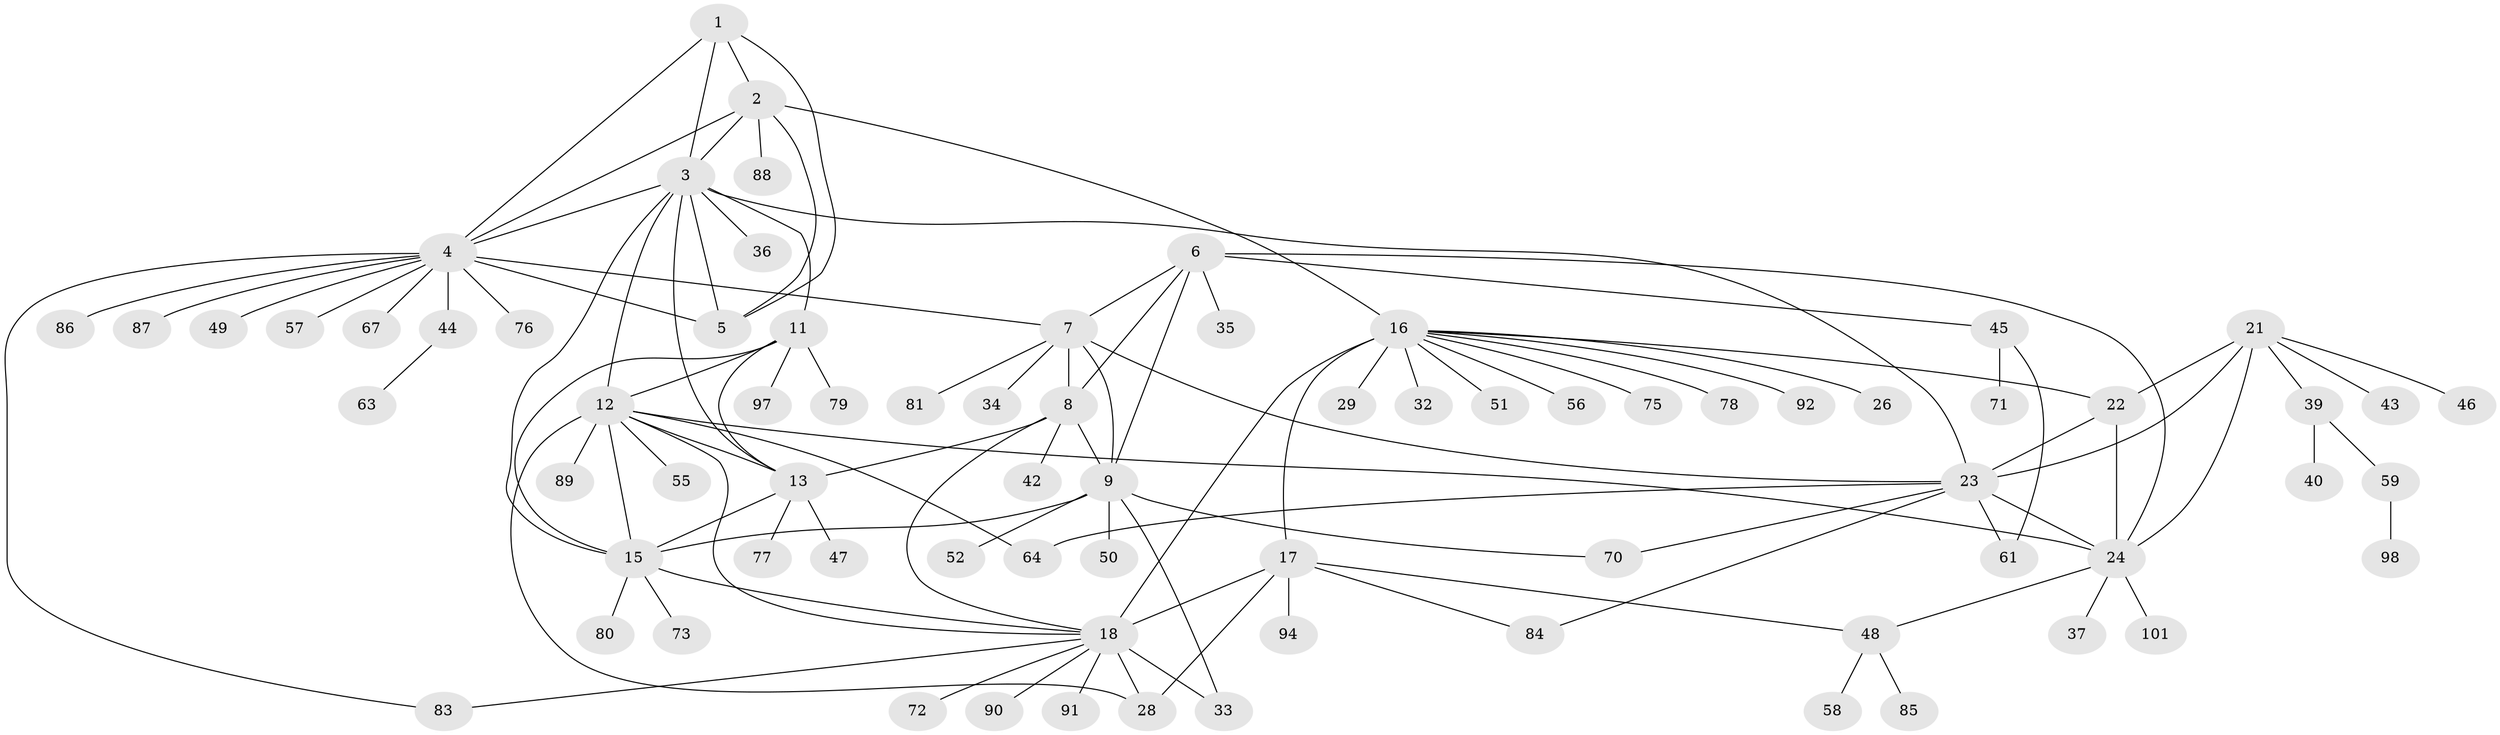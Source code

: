 // Generated by graph-tools (version 1.1) at 2025/24/03/03/25 07:24:14]
// undirected, 76 vertices, 112 edges
graph export_dot {
graph [start="1"]
  node [color=gray90,style=filled];
  1 [super="+60"];
  2 [super="+30"];
  3 [super="+14"];
  4 [super="+103"];
  5 [super="+68"];
  6 [super="+102"];
  7 [super="+100"];
  8 [super="+27"];
  9 [super="+10"];
  11 [super="+93"];
  12 [super="+41"];
  13 [super="+96"];
  15 [super="+62"];
  16 [super="+19"];
  17 [super="+38"];
  18 [super="+20"];
  21 [super="+31"];
  22;
  23 [super="+95"];
  24 [super="+25"];
  26;
  28;
  29;
  32;
  33;
  34;
  35 [super="+82"];
  36;
  37 [super="+66"];
  39 [super="+65"];
  40;
  42;
  43;
  44 [super="+99"];
  45 [super="+53"];
  46;
  47;
  48 [super="+54"];
  49;
  50;
  51;
  52;
  55;
  56;
  57;
  58;
  59 [super="+74"];
  61 [super="+69"];
  63;
  64;
  67;
  70;
  71;
  72;
  73;
  75;
  76;
  77;
  78;
  79;
  80;
  81;
  83;
  84;
  85;
  86;
  87;
  88;
  89;
  90;
  91;
  92;
  94;
  97;
  98;
  101;
  1 -- 2;
  1 -- 3;
  1 -- 4;
  1 -- 5;
  2 -- 3;
  2 -- 4;
  2 -- 5;
  2 -- 88;
  2 -- 16;
  3 -- 4;
  3 -- 5;
  3 -- 23;
  3 -- 36;
  3 -- 11;
  3 -- 12;
  3 -- 13;
  3 -- 15;
  4 -- 5;
  4 -- 7;
  4 -- 44;
  4 -- 49;
  4 -- 57;
  4 -- 67;
  4 -- 76;
  4 -- 83;
  4 -- 86;
  4 -- 87;
  6 -- 7;
  6 -- 8;
  6 -- 9 [weight=2];
  6 -- 35;
  6 -- 45;
  6 -- 24;
  7 -- 8;
  7 -- 9 [weight=2];
  7 -- 34;
  7 -- 81;
  7 -- 23;
  8 -- 9 [weight=2];
  8 -- 18;
  8 -- 42;
  8 -- 13;
  9 -- 33;
  9 -- 52;
  9 -- 50;
  9 -- 70;
  9 -- 15;
  11 -- 12;
  11 -- 13;
  11 -- 15;
  11 -- 79;
  11 -- 97;
  12 -- 13;
  12 -- 15;
  12 -- 28;
  12 -- 55;
  12 -- 64;
  12 -- 89;
  12 -- 24;
  12 -- 18;
  13 -- 15;
  13 -- 47;
  13 -- 77;
  15 -- 73;
  15 -- 80;
  15 -- 18;
  16 -- 17 [weight=2];
  16 -- 18 [weight=4];
  16 -- 22;
  16 -- 26;
  16 -- 32;
  16 -- 56;
  16 -- 75;
  16 -- 78;
  16 -- 51;
  16 -- 92;
  16 -- 29;
  17 -- 18 [weight=2];
  17 -- 48;
  17 -- 84;
  17 -- 28;
  17 -- 94;
  18 -- 33;
  18 -- 72;
  18 -- 83;
  18 -- 90;
  18 -- 91;
  18 -- 28;
  21 -- 22;
  21 -- 23;
  21 -- 24 [weight=2];
  21 -- 39;
  21 -- 46;
  21 -- 43;
  22 -- 23;
  22 -- 24 [weight=2];
  23 -- 24 [weight=2];
  23 -- 61;
  23 -- 64;
  23 -- 70;
  23 -- 84;
  24 -- 37;
  24 -- 101;
  24 -- 48;
  39 -- 40;
  39 -- 59;
  44 -- 63;
  45 -- 61;
  45 -- 71;
  48 -- 58;
  48 -- 85;
  59 -- 98;
}
